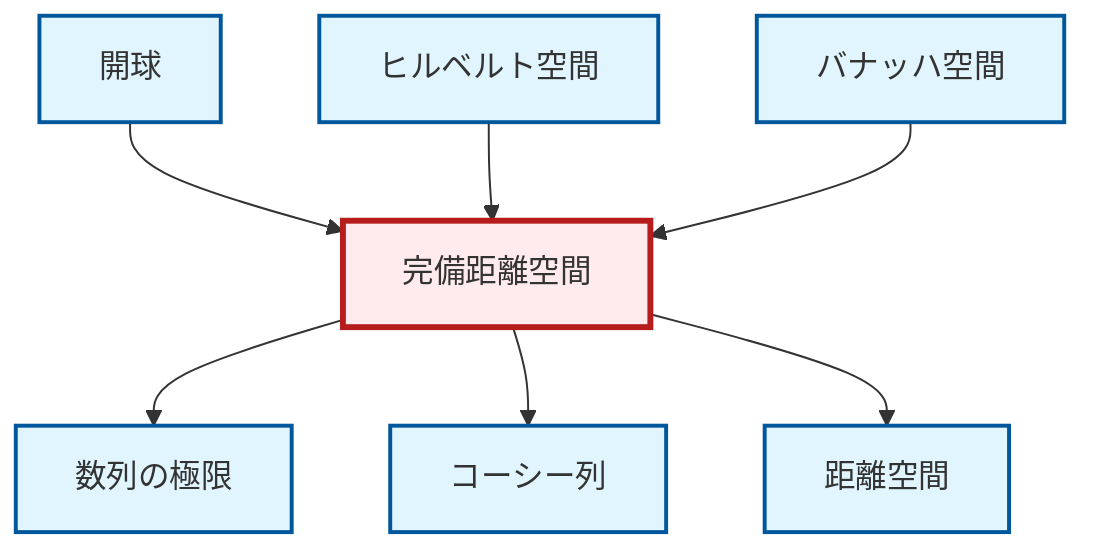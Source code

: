graph TD
    classDef definition fill:#e1f5fe,stroke:#01579b,stroke-width:2px
    classDef theorem fill:#f3e5f5,stroke:#4a148c,stroke-width:2px
    classDef axiom fill:#fff3e0,stroke:#e65100,stroke-width:2px
    classDef example fill:#e8f5e9,stroke:#1b5e20,stroke-width:2px
    classDef current fill:#ffebee,stroke:#b71c1c,stroke-width:3px
    def-hilbert-space["ヒルベルト空間"]:::definition
    def-cauchy-sequence["コーシー列"]:::definition
    def-banach-space["バナッハ空間"]:::definition
    def-metric-space["距離空間"]:::definition
    def-complete-metric-space["完備距離空間"]:::definition
    def-open-ball["開球"]:::definition
    def-limit["数列の極限"]:::definition
    def-open-ball --> def-complete-metric-space
    def-hilbert-space --> def-complete-metric-space
    def-banach-space --> def-complete-metric-space
    def-complete-metric-space --> def-limit
    def-complete-metric-space --> def-cauchy-sequence
    def-complete-metric-space --> def-metric-space
    class def-complete-metric-space current